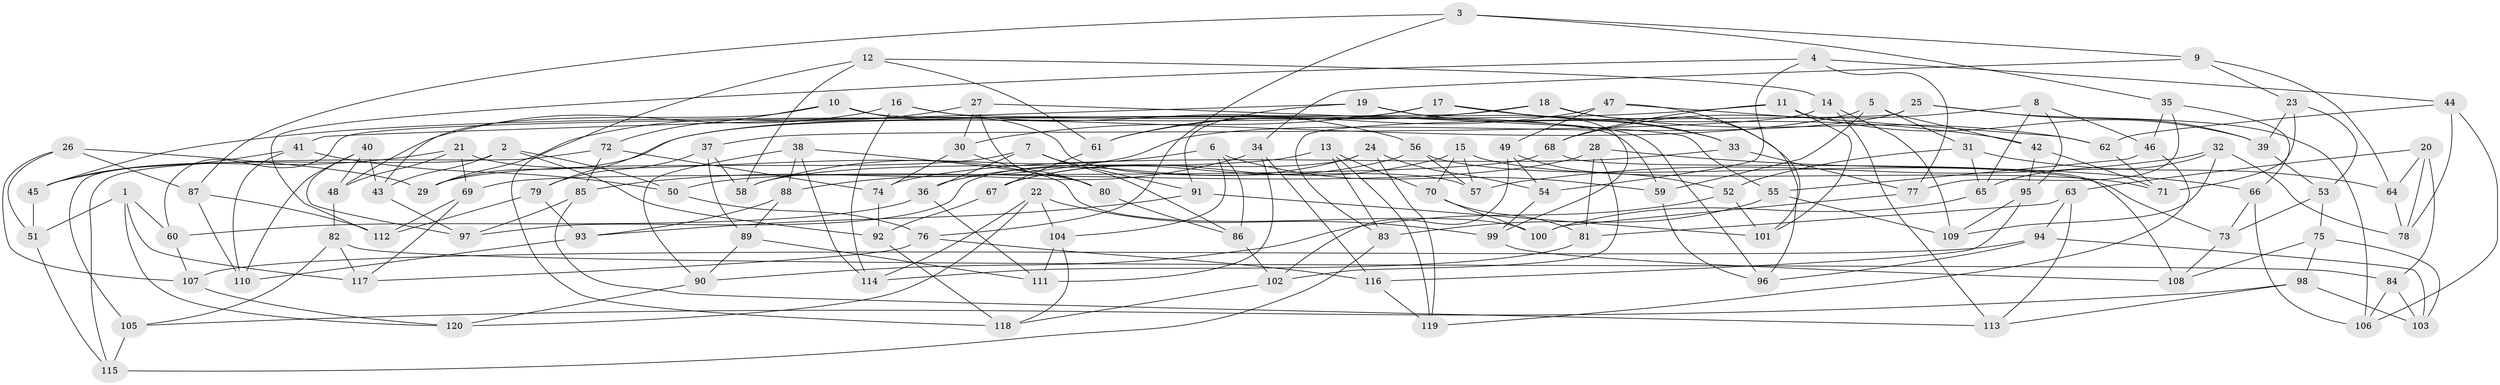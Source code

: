 // coarse degree distribution, {3: 0.1111111111111111, 2: 0.027777777777777776, 4: 0.19444444444444445, 5: 0.19444444444444445, 8: 0.1111111111111111, 6: 0.16666666666666666, 7: 0.05555555555555555, 9: 0.027777777777777776, 11: 0.027777777777777776, 10: 0.05555555555555555, 13: 0.027777777777777776}
// Generated by graph-tools (version 1.1) at 2025/02/03/04/25 22:02:50]
// undirected, 120 vertices, 240 edges
graph export_dot {
graph [start="1"]
  node [color=gray90,style=filled];
  1;
  2;
  3;
  4;
  5;
  6;
  7;
  8;
  9;
  10;
  11;
  12;
  13;
  14;
  15;
  16;
  17;
  18;
  19;
  20;
  21;
  22;
  23;
  24;
  25;
  26;
  27;
  28;
  29;
  30;
  31;
  32;
  33;
  34;
  35;
  36;
  37;
  38;
  39;
  40;
  41;
  42;
  43;
  44;
  45;
  46;
  47;
  48;
  49;
  50;
  51;
  52;
  53;
  54;
  55;
  56;
  57;
  58;
  59;
  60;
  61;
  62;
  63;
  64;
  65;
  66;
  67;
  68;
  69;
  70;
  71;
  72;
  73;
  74;
  75;
  76;
  77;
  78;
  79;
  80;
  81;
  82;
  83;
  84;
  85;
  86;
  87;
  88;
  89;
  90;
  91;
  92;
  93;
  94;
  95;
  96;
  97;
  98;
  99;
  100;
  101;
  102;
  103;
  104;
  105;
  106;
  107;
  108;
  109;
  110;
  111;
  112;
  113;
  114;
  115;
  116;
  117;
  118;
  119;
  120;
  1 -- 51;
  1 -- 120;
  1 -- 60;
  1 -- 117;
  2 -- 92;
  2 -- 105;
  2 -- 50;
  2 -- 43;
  3 -- 35;
  3 -- 87;
  3 -- 76;
  3 -- 9;
  4 -- 44;
  4 -- 112;
  4 -- 54;
  4 -- 77;
  5 -- 42;
  5 -- 31;
  5 -- 59;
  5 -- 29;
  6 -- 104;
  6 -- 86;
  6 -- 58;
  6 -- 59;
  7 -- 36;
  7 -- 29;
  7 -- 86;
  7 -- 91;
  8 -- 68;
  8 -- 95;
  8 -- 65;
  8 -- 46;
  9 -- 34;
  9 -- 23;
  9 -- 64;
  10 -- 59;
  10 -- 57;
  10 -- 72;
  10 -- 43;
  11 -- 101;
  11 -- 45;
  11 -- 39;
  11 -- 68;
  12 -- 61;
  12 -- 14;
  12 -- 58;
  12 -- 118;
  13 -- 58;
  13 -- 70;
  13 -- 119;
  13 -- 83;
  14 -- 109;
  14 -- 37;
  14 -- 113;
  15 -- 57;
  15 -- 71;
  15 -- 70;
  15 -- 67;
  16 -- 96;
  16 -- 114;
  16 -- 56;
  16 -- 48;
  17 -- 79;
  17 -- 33;
  17 -- 42;
  17 -- 30;
  18 -- 61;
  18 -- 60;
  18 -- 62;
  18 -- 96;
  19 -- 41;
  19 -- 33;
  19 -- 99;
  19 -- 91;
  20 -- 63;
  20 -- 78;
  20 -- 84;
  20 -- 64;
  21 -- 48;
  21 -- 45;
  21 -- 100;
  21 -- 69;
  22 -- 120;
  22 -- 114;
  22 -- 99;
  22 -- 104;
  23 -- 71;
  23 -- 53;
  23 -- 39;
  24 -- 97;
  24 -- 36;
  24 -- 119;
  24 -- 54;
  25 -- 106;
  25 -- 85;
  25 -- 39;
  25 -- 83;
  26 -- 107;
  26 -- 51;
  26 -- 29;
  26 -- 87;
  27 -- 29;
  27 -- 30;
  27 -- 80;
  27 -- 55;
  28 -- 50;
  28 -- 81;
  28 -- 66;
  28 -- 102;
  30 -- 80;
  30 -- 74;
  31 -- 65;
  31 -- 52;
  31 -- 64;
  32 -- 78;
  32 -- 57;
  32 -- 65;
  32 -- 109;
  33 -- 77;
  33 -- 74;
  34 -- 116;
  34 -- 88;
  34 -- 111;
  35 -- 77;
  35 -- 46;
  35 -- 66;
  36 -- 60;
  36 -- 111;
  37 -- 58;
  37 -- 89;
  37 -- 79;
  38 -- 88;
  38 -- 114;
  38 -- 90;
  38 -- 80;
  39 -- 53;
  40 -- 43;
  40 -- 110;
  40 -- 97;
  40 -- 48;
  41 -- 50;
  41 -- 110;
  41 -- 45;
  42 -- 95;
  42 -- 71;
  43 -- 97;
  44 -- 106;
  44 -- 78;
  44 -- 62;
  45 -- 51;
  46 -- 55;
  46 -- 119;
  47 -- 49;
  47 -- 101;
  47 -- 62;
  47 -- 61;
  48 -- 82;
  49 -- 102;
  49 -- 54;
  49 -- 52;
  50 -- 76;
  51 -- 115;
  52 -- 101;
  52 -- 90;
  53 -- 73;
  53 -- 75;
  54 -- 99;
  55 -- 83;
  55 -- 109;
  56 -- 67;
  56 -- 73;
  56 -- 57;
  59 -- 96;
  60 -- 107;
  61 -- 67;
  62 -- 71;
  63 -- 81;
  63 -- 113;
  63 -- 94;
  64 -- 78;
  65 -- 100;
  66 -- 73;
  66 -- 106;
  67 -- 92;
  68 -- 69;
  68 -- 108;
  69 -- 117;
  69 -- 112;
  70 -- 81;
  70 -- 100;
  72 -- 85;
  72 -- 115;
  72 -- 74;
  73 -- 108;
  74 -- 92;
  75 -- 108;
  75 -- 98;
  75 -- 103;
  76 -- 116;
  76 -- 117;
  77 -- 100;
  79 -- 112;
  79 -- 93;
  80 -- 86;
  81 -- 114;
  82 -- 84;
  82 -- 117;
  82 -- 105;
  83 -- 115;
  84 -- 106;
  84 -- 103;
  85 -- 97;
  85 -- 113;
  86 -- 102;
  87 -- 110;
  87 -- 112;
  88 -- 93;
  88 -- 89;
  89 -- 90;
  89 -- 111;
  90 -- 120;
  91 -- 101;
  91 -- 93;
  92 -- 118;
  93 -- 110;
  94 -- 107;
  94 -- 96;
  94 -- 103;
  95 -- 109;
  95 -- 116;
  98 -- 113;
  98 -- 105;
  98 -- 103;
  99 -- 108;
  102 -- 118;
  104 -- 118;
  104 -- 111;
  105 -- 115;
  107 -- 120;
  116 -- 119;
}
